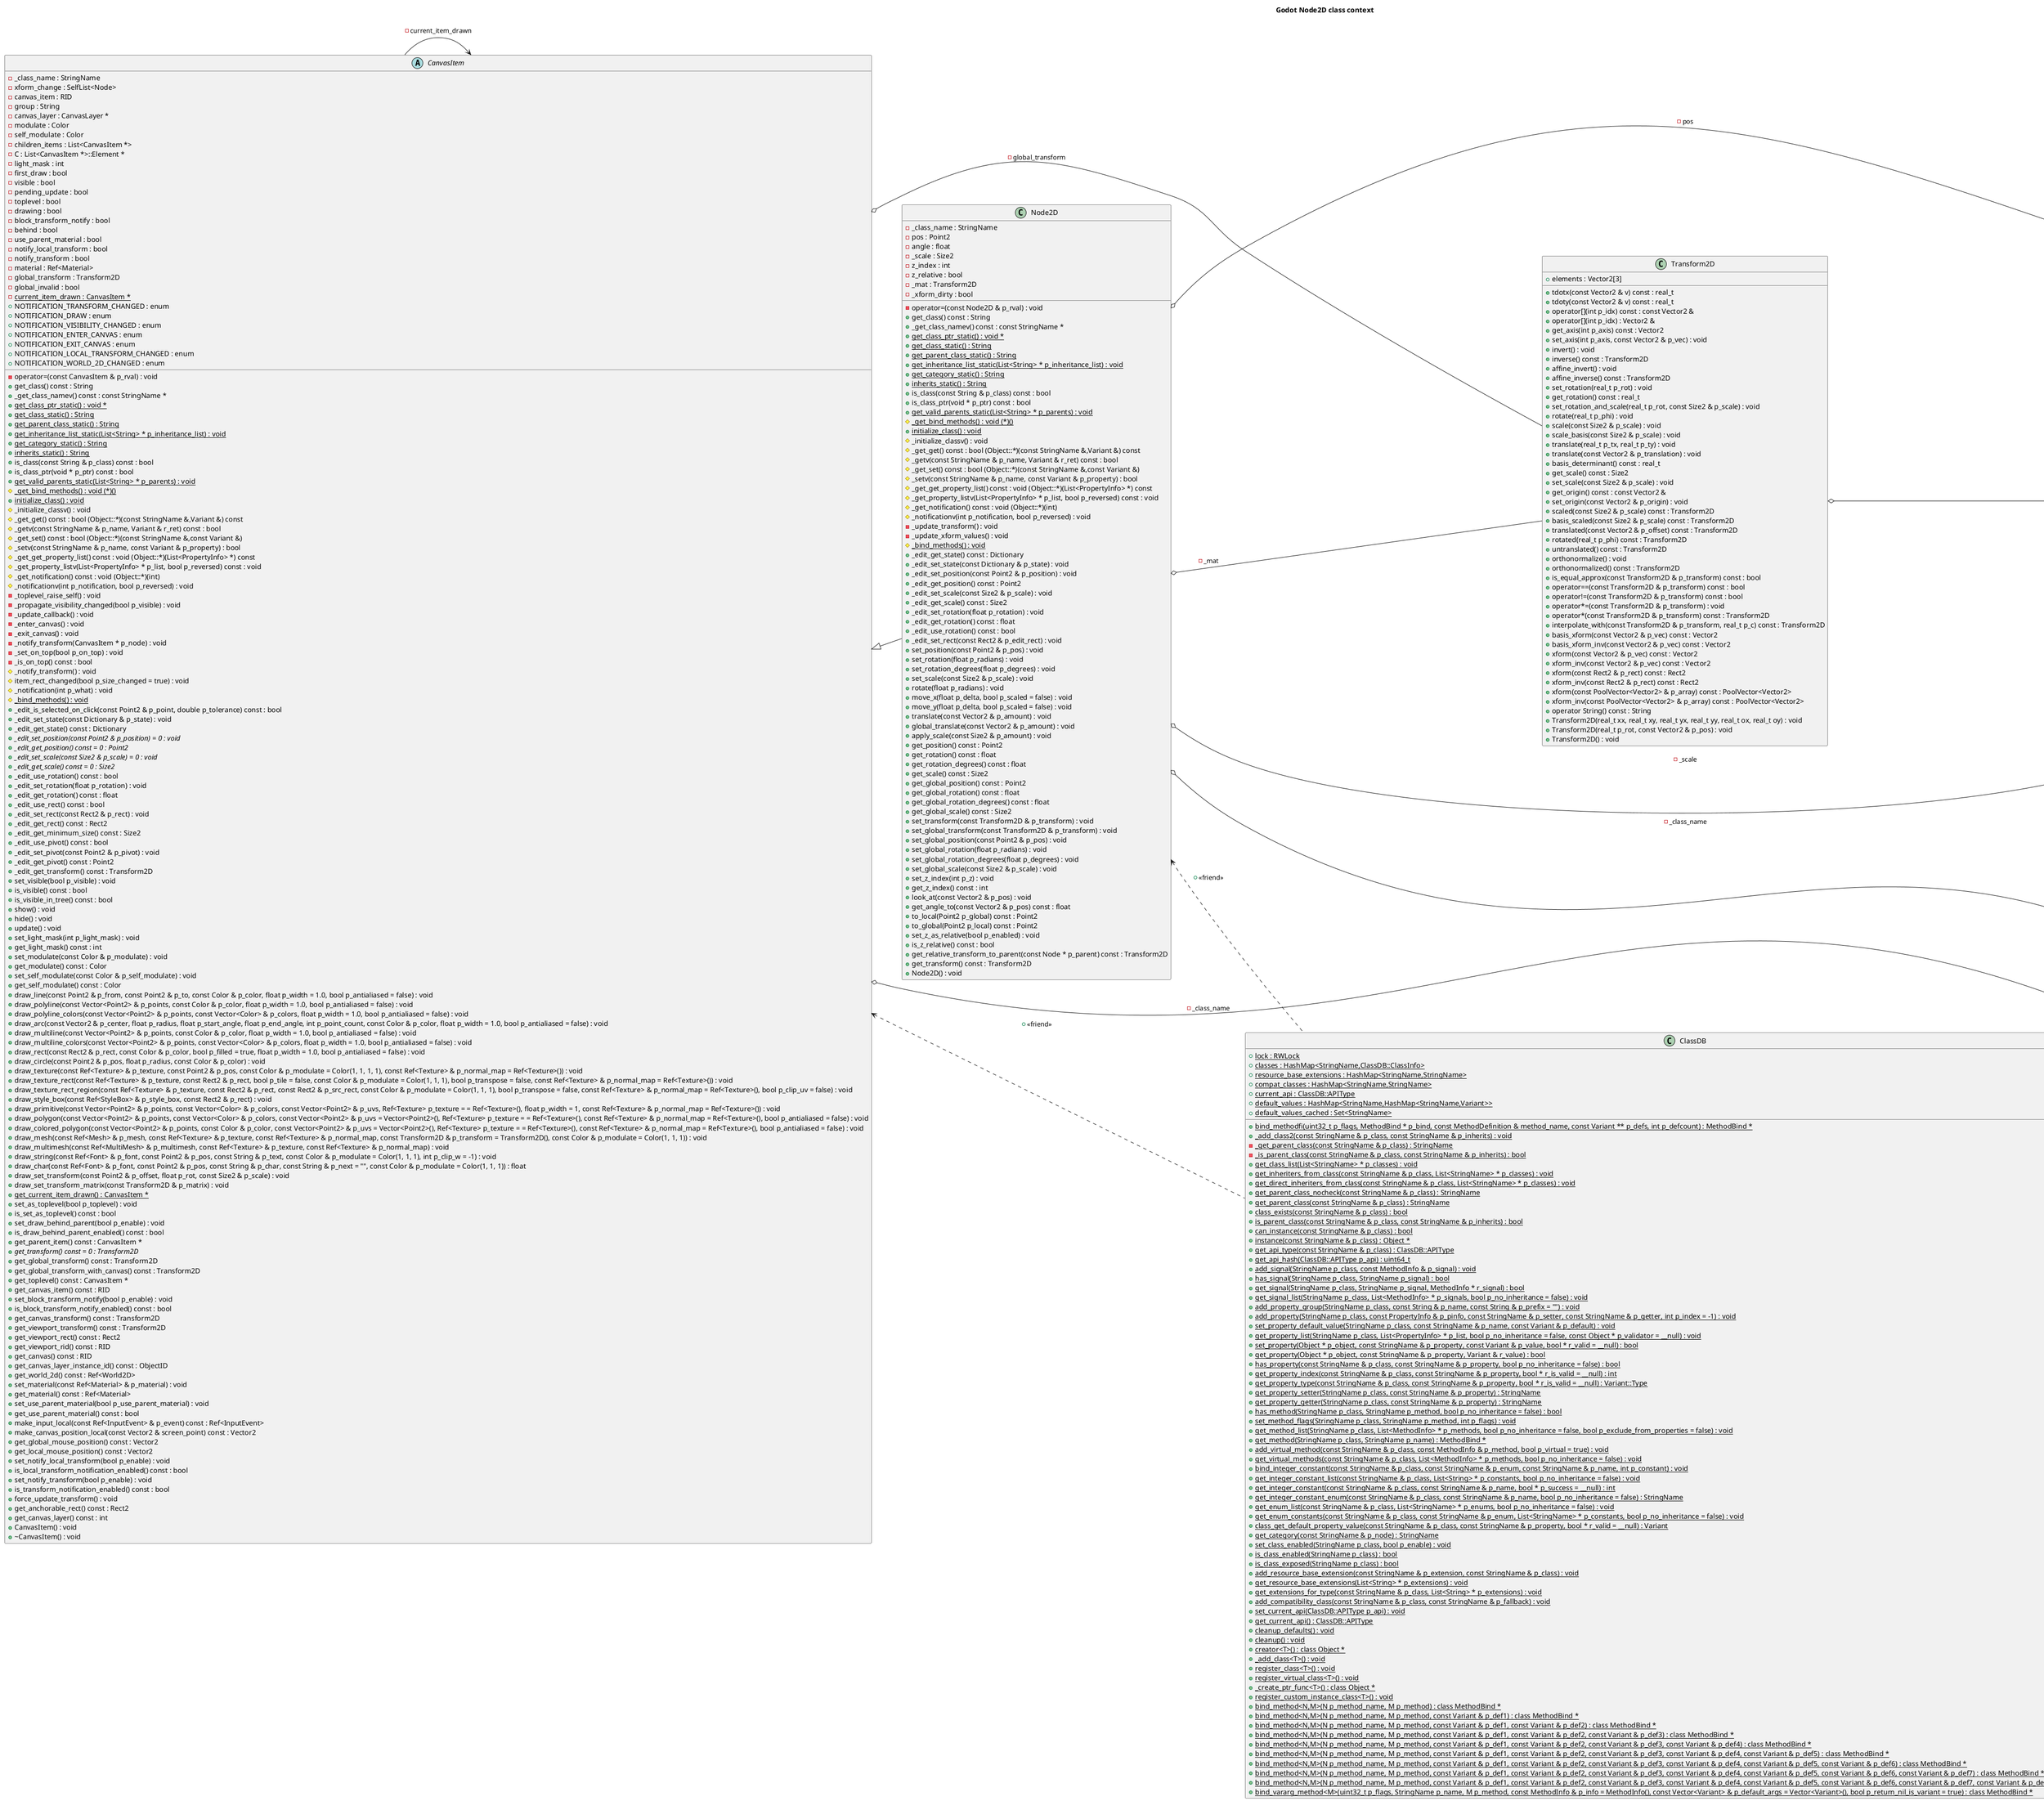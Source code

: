 @startuml
title Godot Node2D class context
left to right direction
class "Vector2" as C_0000053309527800613276
class C_0000053309527800613276 [[https://github.com/godotengine/godot/blob/faf3f883d1a25ec8a2b7a31ecc9e3363613b2478/./core/math/vector2.h#L39{Vector2}]] {
+operator[](int p_idx) : real_t &
+operator[](int p_idx) const : const real_t &
+normalize() : void
+normalized() const : Vector2
+is_normalized() const : bool
+length() const : real_t
+length_squared() const : real_t
+distance_to(const Vector2 & p_vector2) const : real_t
+distance_squared_to(const Vector2 & p_vector2) const : real_t
+angle_to(const Vector2 & p_vector2) const : real_t
+angle_to_point(const Vector2 & p_vector2) const : real_t
+direction_to(const Vector2 & p_to) const : Vector2
+dot(const Vector2 & p_other) const : real_t
+cross(const Vector2 & p_other) const : real_t
+posmod(const real_t p_mod) const : Vector2
+posmodv(const Vector2 & p_modv) const : Vector2
+project(const Vector2 & p_to) const : Vector2
+plane_project(real_t p_d, const Vector2 & p_vec) const : Vector2
+clamped(real_t p_len) const : Vector2
{static} +linear_interpolate(const Vector2 & p_a, const Vector2 & p_b, real_t p_weight) : Vector2
+linear_interpolate(const Vector2 & p_to, real_t p_weight) const : Vector2
+slerp(const Vector2 & p_to, real_t p_weight) const : Vector2
+cubic_interpolate(const Vector2 & p_b, const Vector2 & p_pre_a, const Vector2 & p_post_b, real_t p_weight) const : Vector2
+move_toward(const Vector2 & p_to, const real_t p_delta) const : Vector2
+slide(const Vector2 & p_normal) const : Vector2
+bounce(const Vector2 & p_normal) const : Vector2
+reflect(const Vector2 & p_normal) const : Vector2
+is_equal_approx(const Vector2 & p_v) const : bool
+operator+(const Vector2 & p_v) const : Vector2
+operator+=(const Vector2 & p_v) : void
+operator-(const Vector2 & p_v) const : Vector2
+operator-=(const Vector2 & p_v) : void
+operator*(const Vector2 & p_v1) const : Vector2
+operator*(const real_t & rvalue) const : Vector2
+operator*=(const real_t & rvalue) : void
+operator*=(const Vector2 & rvalue) : void
+operator/(const Vector2 & p_v1) const : Vector2
+operator/(const real_t & rvalue) const : Vector2
+operator/=(const real_t & rvalue) : void
+operator/=(const Vector2 & rvalue) : void
+operator-() const : Vector2
+operator==(const Vector2 & p_vec2) const : bool
+operator!=(const Vector2 & p_vec2) const : bool
+operator<(const Vector2 & p_vec2) const : bool
+operator>(const Vector2 & p_vec2) const : bool
+operator<=(const Vector2 & p_vec2) const : bool
+operator>=(const Vector2 & p_vec2) const : bool
+angle() const : real_t
+set_rotation(real_t p_radians) : void
+abs() const : Vector2
+rotated(real_t p_by) const : Vector2
+tangent() const : Vector2
+sign() const : Vector2
+floor() const : Vector2
+ceil() const : Vector2
+round() const : Vector2
+snapped(const Vector2 & p_by) const : Vector2
+aspect() const : real_t
+operator String() const : String
+Vector2(real_t p_x, real_t p_y) : void
+Vector2() : void
+ : Vector2::(anonymous_506878) [[[https://github.com/godotengine/godot/blob/faf3f883d1a25ec8a2b7a31ecc9e3363613b2478/./core/math/vector2.h#L46{}]]]
+ : Vector2::(anonymous_506983) [[[https://github.com/godotengine/godot/blob/faf3f883d1a25ec8a2b7a31ecc9e3363613b2478/./core/math/vector2.h#L50{}]]]
}
class "Transform2D" as C_0001296138246691404804
class C_0001296138246691404804 [[https://github.com/godotengine/godot/blob/faf3f883d1a25ec8a2b7a31ecc9e3363613b2478/./core/math/transform_2d.h#L37{Transform2D}]] {
+tdotx(const Vector2 & v) const : real_t
+tdoty(const Vector2 & v) const : real_t
+operator[](int p_idx) const : const Vector2 &
+operator[](int p_idx) : Vector2 &
+get_axis(int p_axis) const : Vector2
+set_axis(int p_axis, const Vector2 & p_vec) : void
+invert() : void
+inverse() const : Transform2D
+affine_invert() : void
+affine_inverse() const : Transform2D
+set_rotation(real_t p_rot) : void
+get_rotation() const : real_t
+set_rotation_and_scale(real_t p_rot, const Size2 & p_scale) : void
+rotate(real_t p_phi) : void
+scale(const Size2 & p_scale) : void
+scale_basis(const Size2 & p_scale) : void
+translate(real_t p_tx, real_t p_ty) : void
+translate(const Vector2 & p_translation) : void
+basis_determinant() const : real_t
+get_scale() const : Size2
+set_scale(const Size2 & p_scale) : void
+get_origin() const : const Vector2 &
+set_origin(const Vector2 & p_origin) : void
+scaled(const Size2 & p_scale) const : Transform2D
+basis_scaled(const Size2 & p_scale) const : Transform2D
+translated(const Vector2 & p_offset) const : Transform2D
+rotated(real_t p_phi) const : Transform2D
+untranslated() const : Transform2D
+orthonormalize() : void
+orthonormalized() const : Transform2D
+is_equal_approx(const Transform2D & p_transform) const : bool
+operator==(const Transform2D & p_transform) const : bool
+operator!=(const Transform2D & p_transform) const : bool
+operator*=(const Transform2D & p_transform) : void
+operator*(const Transform2D & p_transform) const : Transform2D
+interpolate_with(const Transform2D & p_transform, real_t p_c) const : Transform2D
+basis_xform(const Vector2 & p_vec) const : Vector2
+basis_xform_inv(const Vector2 & p_vec) const : Vector2
+xform(const Vector2 & p_vec) const : Vector2
+xform_inv(const Vector2 & p_vec) const : Vector2
+xform(const Rect2 & p_rect) const : Rect2
+xform_inv(const Rect2 & p_rect) const : Rect2
+xform(const PoolVector<Vector2> & p_array) const : PoolVector<Vector2>
+xform_inv(const PoolVector<Vector2> & p_array) const : PoolVector<Vector2>
+operator String() const : String
+Transform2D(real_t xx, real_t xy, real_t yx, real_t yy, real_t ox, real_t oy) : void
+Transform2D(real_t p_rot, const Vector2 & p_pos) : void
+Transform2D() : void
+elements : Vector2[3] [[[https://github.com/godotengine/godot/blob/faf3f883d1a25ec8a2b7a31ecc9e3363613b2478/./core/math/transform_2d.h#L49{elements}]]]
}
class "StringName" as C_0001858199404643284193
class C_0001858199404643284193 [[https://github.com/godotengine/godot/blob/faf3f883d1a25ec8a2b7a31ecc9e3363613b2478/./core/string_name.h#L44{StringName}]] {
-unref() : void
{static} -setup() : void
{static} -cleanup() : void
-StringName(StringName::_Data * p_data) : void
+operator const void *() const : const void *
+operator==(const String & p_name) const : bool
+operator==(const char * p_name) const : bool
+operator!=(const String & p_name) const : bool
+operator<(const StringName & p_name) const : bool
+operator==(const StringName & p_name) const : bool
+hash() const : uint32_t
+data_unique_pointer() const : const void *
+operator!=(const StringName & p_name) const : bool
+operator String() const : String
{static} +search(const char * p_name) : StringName
{static} +search(const CharType * p_name) : StringName
{static} +search(const String & p_name) : StringName
+operator=(const StringName & p_name) : void
+StringName(const char * p_name) : void
+StringName(const StringName & p_name) : void
+StringName(const String & p_name) : void
+StringName(const StaticCString & p_static_string) : void
+StringName() : void
+~StringName() : void
-_data : StringName::_Data * [[[https://github.com/godotengine/godot/blob/faf3f883d1a25ec8a2b7a31ecc9e3363613b2478/./core/string_name.h#L73{_data}]]]
-STRING_TABLE_BITS : enum
-STRING_TABLE_LEN : enum
-STRING_TABLE_MASK : enum
{static} -_table : StringName::_Data *[4096] [[[https://github.com/godotengine/godot/blob/faf3f883d1a25ec8a2b7a31ecc9e3363613b2478/./core/string_name.h#L71{_table}]]]
{static} -lock : Mutex [[[https://github.com/godotengine/godot/blob/faf3f883d1a25ec8a2b7a31ecc9e3363613b2478/./core/string_name.h#L85{lock}]]]
{static} -configured : bool [[[https://github.com/godotengine/godot/blob/faf3f883d1a25ec8a2b7a31ecc9e3363613b2478/./core/string_name.h#L88{configured}]]]
}
class "ClassDB" as C_0000104564426296396960
class C_0000104564426296396960 [[https://github.com/godotengine/godot/blob/faf3f883d1a25ec8a2b7a31ecc9e3363613b2478/./core/class_db.h#L94{ClassDB}]] {
{static} +bind_methodfi(uint32_t p_flags, MethodBind * p_bind, const MethodDefinition & method_name, const Variant ** p_defs, int p_defcount) : MethodBind *
{static} +_add_class2(const StringName & p_class, const StringName & p_inherits) : void
{static} -_get_parent_class(const StringName & p_class) : StringName
{static} -_is_parent_class(const StringName & p_class, const StringName & p_inherits) : bool
{static} +get_class_list(List<StringName> * p_classes) : void
{static} +get_inheriters_from_class(const StringName & p_class, List<StringName> * p_classes) : void
{static} +get_direct_inheriters_from_class(const StringName & p_class, List<StringName> * p_classes) : void
{static} +get_parent_class_nocheck(const StringName & p_class) : StringName
{static} +get_parent_class(const StringName & p_class) : StringName
{static} +class_exists(const StringName & p_class) : bool
{static} +is_parent_class(const StringName & p_class, const StringName & p_inherits) : bool
{static} +can_instance(const StringName & p_class) : bool
{static} +instance(const StringName & p_class) : Object *
{static} +get_api_type(const StringName & p_class) : ClassDB::APIType
{static} +get_api_hash(ClassDB::APIType p_api) : uint64_t
{static} +add_signal(StringName p_class, const MethodInfo & p_signal) : void
{static} +has_signal(StringName p_class, StringName p_signal) : bool
{static} +get_signal(StringName p_class, StringName p_signal, MethodInfo * r_signal) : bool
{static} +get_signal_list(StringName p_class, List<MethodInfo> * p_signals, bool p_no_inheritance = false) : void
{static} +add_property_group(StringName p_class, const String & p_name, const String & p_prefix = "") : void
{static} +add_property(StringName p_class, const PropertyInfo & p_pinfo, const StringName & p_setter, const StringName & p_getter, int p_index = -1) : void
{static} +set_property_default_value(StringName p_class, const StringName & p_name, const Variant & p_default) : void
{static} +get_property_list(StringName p_class, List<PropertyInfo> * p_list, bool p_no_inheritance = false, const Object * p_validator = __null) : void
{static} +set_property(Object * p_object, const StringName & p_property, const Variant & p_value, bool * r_valid = __null) : bool
{static} +get_property(Object * p_object, const StringName & p_property, Variant & r_value) : bool
{static} +has_property(const StringName & p_class, const StringName & p_property, bool p_no_inheritance = false) : bool
{static} +get_property_index(const StringName & p_class, const StringName & p_property, bool * r_is_valid = __null) : int
{static} +get_property_type(const StringName & p_class, const StringName & p_property, bool * r_is_valid = __null) : Variant::Type
{static} +get_property_setter(StringName p_class, const StringName & p_property) : StringName
{static} +get_property_getter(StringName p_class, const StringName & p_property) : StringName
{static} +has_method(StringName p_class, StringName p_method, bool p_no_inheritance = false) : bool
{static} +set_method_flags(StringName p_class, StringName p_method, int p_flags) : void
{static} +get_method_list(StringName p_class, List<MethodInfo> * p_methods, bool p_no_inheritance = false, bool p_exclude_from_properties = false) : void
{static} +get_method(StringName p_class, StringName p_name) : MethodBind *
{static} +add_virtual_method(const StringName & p_class, const MethodInfo & p_method, bool p_virtual = true) : void
{static} +get_virtual_methods(const StringName & p_class, List<MethodInfo> * p_methods, bool p_no_inheritance = false) : void
{static} +bind_integer_constant(const StringName & p_class, const StringName & p_enum, const StringName & p_name, int p_constant) : void
{static} +get_integer_constant_list(const StringName & p_class, List<String> * p_constants, bool p_no_inheritance = false) : void
{static} +get_integer_constant(const StringName & p_class, const StringName & p_name, bool * p_success = __null) : int
{static} +get_integer_constant_enum(const StringName & p_class, const StringName & p_name, bool p_no_inheritance = false) : StringName
{static} +get_enum_list(const StringName & p_class, List<StringName> * p_enums, bool p_no_inheritance = false) : void
{static} +get_enum_constants(const StringName & p_class, const StringName & p_enum, List<StringName> * p_constants, bool p_no_inheritance = false) : void
{static} +class_get_default_property_value(const StringName & p_class, const StringName & p_property, bool * r_valid = __null) : Variant
{static} +get_category(const StringName & p_node) : StringName
{static} +set_class_enabled(StringName p_class, bool p_enable) : void
{static} +is_class_enabled(StringName p_class) : bool
{static} +is_class_exposed(StringName p_class) : bool
{static} +add_resource_base_extension(const StringName & p_extension, const StringName & p_class) : void
{static} +get_resource_base_extensions(List<String> * p_extensions) : void
{static} +get_extensions_for_type(const StringName & p_class, List<String> * p_extensions) : void
{static} +add_compatibility_class(const StringName & p_class, const StringName & p_fallback) : void
{static} +set_current_api(ClassDB::APIType p_api) : void
{static} +get_current_api() : ClassDB::APIType
{static} +cleanup_defaults() : void
{static} +cleanup() : void
{static} +creator<T>() : class Object *
{static} +_add_class<T>() : void
{static} +register_class<T>() : void
{static} +register_virtual_class<T>() : void
{static} +_create_ptr_func<T>() : class Object *
{static} +register_custom_instance_class<T>() : void
{static} +bind_method<N,M>(N p_method_name, M p_method) : class MethodBind *
{static} +bind_method<N,M>(N p_method_name, M p_method, const Variant & p_def1) : class MethodBind *
{static} +bind_method<N,M>(N p_method_name, M p_method, const Variant & p_def1, const Variant & p_def2) : class MethodBind *
{static} +bind_method<N,M>(N p_method_name, M p_method, const Variant & p_def1, const Variant & p_def2, const Variant & p_def3) : class MethodBind *
{static} +bind_method<N,M>(N p_method_name, M p_method, const Variant & p_def1, const Variant & p_def2, const Variant & p_def3, const Variant & p_def4) : class MethodBind *
{static} +bind_method<N,M>(N p_method_name, M p_method, const Variant & p_def1, const Variant & p_def2, const Variant & p_def3, const Variant & p_def4, const Variant & p_def5) : class MethodBind *
{static} +bind_method<N,M>(N p_method_name, M p_method, const Variant & p_def1, const Variant & p_def2, const Variant & p_def3, const Variant & p_def4, const Variant & p_def5, const Variant & p_def6) : class MethodBind *
{static} +bind_method<N,M>(N p_method_name, M p_method, const Variant & p_def1, const Variant & p_def2, const Variant & p_def3, const Variant & p_def4, const Variant & p_def5, const Variant & p_def6, const Variant & p_def7) : class MethodBind *
{static} +bind_method<N,M>(N p_method_name, M p_method, const Variant & p_def1, const Variant & p_def2, const Variant & p_def3, const Variant & p_def4, const Variant & p_def5, const Variant & p_def6, const Variant & p_def7, const Variant & p_def8) : class MethodBind *
{static} +bind_vararg_method<M>(uint32_t p_flags, StringName p_name, M p_method, const MethodInfo & p_info = MethodInfo(), const Vector<Variant> & p_default_args = Vector<Variant>(), bool p_return_nil_is_variant = true) : class MethodBind *
{static} +lock : RWLock [[[https://github.com/godotengine/godot/blob/faf3f883d1a25ec8a2b7a31ecc9e3363613b2478/./core/class_db.h#L146{lock}]]]
{static} +classes : HashMap<StringName,ClassDB::ClassInfo> [[[https://github.com/godotengine/godot/blob/faf3f883d1a25ec8a2b7a31ecc9e3363613b2478/./core/class_db.h#L147{classes}]]]
{static} +resource_base_extensions : HashMap<StringName,StringName> [[[https://github.com/godotengine/godot/blob/faf3f883d1a25ec8a2b7a31ecc9e3363613b2478/./core/class_db.h#L148{resource_base_extensions}]]]
{static} +compat_classes : HashMap<StringName,StringName> [[[https://github.com/godotengine/godot/blob/faf3f883d1a25ec8a2b7a31ecc9e3363613b2478/./core/class_db.h#L149{compat_classes}]]]
{static} +current_api : ClassDB::APIType [[[https://github.com/godotengine/godot/blob/faf3f883d1a25ec8a2b7a31ecc9e3363613b2478/./core/class_db.h#L157{current_api}]]]
{static} +default_values : HashMap<StringName,HashMap<StringName,Variant>> [[[https://github.com/godotengine/godot/blob/faf3f883d1a25ec8a2b7a31ecc9e3363613b2478/./core/class_db.h#L161{default_values}]]]
{static} +default_values_cached : Set<StringName> [[[https://github.com/godotengine/godot/blob/faf3f883d1a25ec8a2b7a31ecc9e3363613b2478/./core/class_db.h#L162{default_values_cached}]]]
}
abstract "CanvasItem" as C_0002074383603489565895
abstract C_0002074383603489565895 [[https://github.com/godotengine/godot/blob/faf3f883d1a25ec8a2b7a31ecc9e3363613b2478/./scene/2d/canvas_item.h#L165{CanvasItem}]] {
-operator=(const CanvasItem & p_rval) : void
+get_class() const : String
+_get_class_namev() const : const StringName *
{static} +get_class_ptr_static() : void *
{static} +get_class_static() : String
{static} +get_parent_class_static() : String
{static} +get_inheritance_list_static(List<String> * p_inheritance_list) : void
{static} +get_category_static() : String
{static} +inherits_static() : String
+is_class(const String & p_class) const : bool
+is_class_ptr(void * p_ptr) const : bool
{static} +get_valid_parents_static(List<String> * p_parents) : void
{static} #_get_bind_methods() : void (*)()
{static} +initialize_class() : void
#_initialize_classv() : void
#_get_get() const : bool (Object::*)(const StringName &,Variant &) const
#_getv(const StringName & p_name, Variant & r_ret) const : bool
#_get_set() const : bool (Object::*)(const StringName &,const Variant &)
#_setv(const StringName & p_name, const Variant & p_property) : bool
#_get_get_property_list() const : void (Object::*)(List<PropertyInfo> *) const
#_get_property_listv(List<PropertyInfo> * p_list, bool p_reversed) const : void
#_get_notification() const : void (Object::*)(int)
#_notificationv(int p_notification, bool p_reversed) : void
-_toplevel_raise_self() : void
-_propagate_visibility_changed(bool p_visible) : void
-_update_callback() : void
-_enter_canvas() : void
-_exit_canvas() : void
-_notify_transform(CanvasItem * p_node) : void
-_set_on_top(bool p_on_top) : void
-_is_on_top() const : bool
#_notify_transform() : void
#item_rect_changed(bool p_size_changed = true) : void
#_notification(int p_what) : void
{static} #_bind_methods() : void
+_edit_is_selected_on_click(const Point2 & p_point, double p_tolerance) const : bool
+_edit_set_state(const Dictionary & p_state) : void
+_edit_get_state() const : Dictionary
{abstract} +_edit_set_position(const Point2 & p_position) = 0 : void
{abstract} +_edit_get_position() const = 0 : Point2
{abstract} +_edit_set_scale(const Size2 & p_scale) = 0 : void
{abstract} +_edit_get_scale() const = 0 : Size2
+_edit_use_rotation() const : bool
+_edit_set_rotation(float p_rotation) : void
+_edit_get_rotation() const : float
+_edit_use_rect() const : bool
+_edit_set_rect(const Rect2 & p_rect) : void
+_edit_get_rect() const : Rect2
+_edit_get_minimum_size() const : Size2
+_edit_use_pivot() const : bool
+_edit_set_pivot(const Point2 & p_pivot) : void
+_edit_get_pivot() const : Point2
+_edit_get_transform() const : Transform2D
+set_visible(bool p_visible) : void
+is_visible() const : bool
+is_visible_in_tree() const : bool
+show() : void
+hide() : void
+update() : void
+set_light_mask(int p_light_mask) : void
+get_light_mask() const : int
+set_modulate(const Color & p_modulate) : void
+get_modulate() const : Color
+set_self_modulate(const Color & p_self_modulate) : void
+get_self_modulate() const : Color
+draw_line(const Point2 & p_from, const Point2 & p_to, const Color & p_color, float p_width = 1.0, bool p_antialiased = false) : void
+draw_polyline(const Vector<Point2> & p_points, const Color & p_color, float p_width = 1.0, bool p_antialiased = false) : void
+draw_polyline_colors(const Vector<Point2> & p_points, const Vector<Color> & p_colors, float p_width = 1.0, bool p_antialiased = false) : void
+draw_arc(const Vector2 & p_center, float p_radius, float p_start_angle, float p_end_angle, int p_point_count, const Color & p_color, float p_width = 1.0, bool p_antialiased = false) : void
+draw_multiline(const Vector<Point2> & p_points, const Color & p_color, float p_width = 1.0, bool p_antialiased = false) : void
+draw_multiline_colors(const Vector<Point2> & p_points, const Vector<Color> & p_colors, float p_width = 1.0, bool p_antialiased = false) : void
+draw_rect(const Rect2 & p_rect, const Color & p_color, bool p_filled = true, float p_width = 1.0, bool p_antialiased = false) : void
+draw_circle(const Point2 & p_pos, float p_radius, const Color & p_color) : void
+draw_texture(const Ref<Texture> & p_texture, const Point2 & p_pos, const Color & p_modulate = Color(1, 1, 1, 1), const Ref<Texture> & p_normal_map = Ref<Texture>()) : void
+draw_texture_rect(const Ref<Texture> & p_texture, const Rect2 & p_rect, bool p_tile = false, const Color & p_modulate = Color(1, 1, 1), bool p_transpose = false, const Ref<Texture> & p_normal_map = Ref<Texture>()) : void
+draw_texture_rect_region(const Ref<Texture> & p_texture, const Rect2 & p_rect, const Rect2 & p_src_rect, const Color & p_modulate = Color(1, 1, 1), bool p_transpose = false, const Ref<Texture> & p_normal_map = Ref<Texture>(), bool p_clip_uv = false) : void
+draw_style_box(const Ref<StyleBox> & p_style_box, const Rect2 & p_rect) : void
+draw_primitive(const Vector<Point2> & p_points, const Vector<Color> & p_colors, const Vector<Point2> & p_uvs, Ref<Texture> p_texture = = Ref<Texture>(), float p_width = 1, const Ref<Texture> & p_normal_map = Ref<Texture>()) : void
+draw_polygon(const Vector<Point2> & p_points, const Vector<Color> & p_colors, const Vector<Point2> & p_uvs = Vector<Point2>(), Ref<Texture> p_texture = = Ref<Texture>(), const Ref<Texture> & p_normal_map = Ref<Texture>(), bool p_antialiased = false) : void
+draw_colored_polygon(const Vector<Point2> & p_points, const Color & p_color, const Vector<Point2> & p_uvs = Vector<Point2>(), Ref<Texture> p_texture = = Ref<Texture>(), const Ref<Texture> & p_normal_map = Ref<Texture>(), bool p_antialiased = false) : void
+draw_mesh(const Ref<Mesh> & p_mesh, const Ref<Texture> & p_texture, const Ref<Texture> & p_normal_map, const Transform2D & p_transform = Transform2D(), const Color & p_modulate = Color(1, 1, 1)) : void
+draw_multimesh(const Ref<MultiMesh> & p_multimesh, const Ref<Texture> & p_texture, const Ref<Texture> & p_normal_map) : void
+draw_string(const Ref<Font> & p_font, const Point2 & p_pos, const String & p_text, const Color & p_modulate = Color(1, 1, 1), int p_clip_w = -1) : void
+draw_char(const Ref<Font> & p_font, const Point2 & p_pos, const String & p_char, const String & p_next = "", const Color & p_modulate = Color(1, 1, 1)) : float
+draw_set_transform(const Point2 & p_offset, float p_rot, const Size2 & p_scale) : void
+draw_set_transform_matrix(const Transform2D & p_matrix) : void
{static} +get_current_item_drawn() : CanvasItem *
+set_as_toplevel(bool p_toplevel) : void
+is_set_as_toplevel() const : bool
+set_draw_behind_parent(bool p_enable) : void
+is_draw_behind_parent_enabled() const : bool
+get_parent_item() const : CanvasItem *
{abstract} +get_transform() const = 0 : Transform2D
+get_global_transform() const : Transform2D
+get_global_transform_with_canvas() const : Transform2D
+get_toplevel() const : CanvasItem *
+get_canvas_item() const : RID
+set_block_transform_notify(bool p_enable) : void
+is_block_transform_notify_enabled() const : bool
+get_canvas_transform() const : Transform2D
+get_viewport_transform() const : Transform2D
+get_viewport_rect() const : Rect2
+get_viewport_rid() const : RID
+get_canvas() const : RID
+get_canvas_layer_instance_id() const : ObjectID
+get_world_2d() const : Ref<World2D>
+set_material(const Ref<Material> & p_material) : void
+get_material() const : Ref<Material>
+set_use_parent_material(bool p_use_parent_material) : void
+get_use_parent_material() const : bool
+make_input_local(const Ref<InputEvent> & p_event) const : Ref<InputEvent>
+make_canvas_position_local(const Vector2 & screen_point) const : Vector2
+get_global_mouse_position() const : Vector2
+get_local_mouse_position() const : Vector2
+set_notify_local_transform(bool p_enable) : void
+is_local_transform_notification_enabled() const : bool
+set_notify_transform(bool p_enable) : void
+is_transform_notification_enabled() const : bool
+force_update_transform() : void
+get_anchorable_rect() const : Rect2
+get_canvas_layer() const : int
+CanvasItem() : void
+~CanvasItem() : void
-_class_name : StringName
-xform_change : SelfList<Node> [[[https://github.com/godotengine/godot/blob/faf3f883d1a25ec8a2b7a31ecc9e3363613b2478/./scene/2d/canvas_item.h#L181{xform_change}]]]
-canvas_item : RID [[[https://github.com/godotengine/godot/blob/faf3f883d1a25ec8a2b7a31ecc9e3363613b2478/./scene/2d/canvas_item.h#L183{canvas_item}]]]
-group : String [[[https://github.com/godotengine/godot/blob/faf3f883d1a25ec8a2b7a31ecc9e3363613b2478/./scene/2d/canvas_item.h#L184{group}]]]
-canvas_layer : CanvasLayer * [[[https://github.com/godotengine/godot/blob/faf3f883d1a25ec8a2b7a31ecc9e3363613b2478/./scene/2d/canvas_item.h#L186{canvas_layer}]]]
-modulate : Color [[[https://github.com/godotengine/godot/blob/faf3f883d1a25ec8a2b7a31ecc9e3363613b2478/./scene/2d/canvas_item.h#L188{modulate}]]]
-self_modulate : Color [[[https://github.com/godotengine/godot/blob/faf3f883d1a25ec8a2b7a31ecc9e3363613b2478/./scene/2d/canvas_item.h#L189{self_modulate}]]]
-children_items : List<CanvasItem *> [[[https://github.com/godotengine/godot/blob/faf3f883d1a25ec8a2b7a31ecc9e3363613b2478/./scene/2d/canvas_item.h#L191{children_items}]]]
-C : List<CanvasItem *>::Element * [[[https://github.com/godotengine/godot/blob/faf3f883d1a25ec8a2b7a31ecc9e3363613b2478/./scene/2d/canvas_item.h#L192{C}]]]
-light_mask : int [[[https://github.com/godotengine/godot/blob/faf3f883d1a25ec8a2b7a31ecc9e3363613b2478/./scene/2d/canvas_item.h#L194{light_mask}]]]
-first_draw : bool [[[https://github.com/godotengine/godot/blob/faf3f883d1a25ec8a2b7a31ecc9e3363613b2478/./scene/2d/canvas_item.h#L196{first_draw}]]]
-visible : bool [[[https://github.com/godotengine/godot/blob/faf3f883d1a25ec8a2b7a31ecc9e3363613b2478/./scene/2d/canvas_item.h#L197{visible}]]]
-pending_update : bool [[[https://github.com/godotengine/godot/blob/faf3f883d1a25ec8a2b7a31ecc9e3363613b2478/./scene/2d/canvas_item.h#L198{pending_update}]]]
-toplevel : bool [[[https://github.com/godotengine/godot/blob/faf3f883d1a25ec8a2b7a31ecc9e3363613b2478/./scene/2d/canvas_item.h#L199{toplevel}]]]
-drawing : bool [[[https://github.com/godotengine/godot/blob/faf3f883d1a25ec8a2b7a31ecc9e3363613b2478/./scene/2d/canvas_item.h#L200{drawing}]]]
-block_transform_notify : bool [[[https://github.com/godotengine/godot/blob/faf3f883d1a25ec8a2b7a31ecc9e3363613b2478/./scene/2d/canvas_item.h#L201{block_transform_notify}]]]
-behind : bool [[[https://github.com/godotengine/godot/blob/faf3f883d1a25ec8a2b7a31ecc9e3363613b2478/./scene/2d/canvas_item.h#L202{behind}]]]
-use_parent_material : bool [[[https://github.com/godotengine/godot/blob/faf3f883d1a25ec8a2b7a31ecc9e3363613b2478/./scene/2d/canvas_item.h#L203{use_parent_material}]]]
-notify_local_transform : bool [[[https://github.com/godotengine/godot/blob/faf3f883d1a25ec8a2b7a31ecc9e3363613b2478/./scene/2d/canvas_item.h#L204{notify_local_transform}]]]
-notify_transform : bool [[[https://github.com/godotengine/godot/blob/faf3f883d1a25ec8a2b7a31ecc9e3363613b2478/./scene/2d/canvas_item.h#L205{notify_transform}]]]
-material : Ref<Material> [[[https://github.com/godotengine/godot/blob/faf3f883d1a25ec8a2b7a31ecc9e3363613b2478/./scene/2d/canvas_item.h#L207{material}]]]
-global_transform : Transform2D [[[https://github.com/godotengine/godot/blob/faf3f883d1a25ec8a2b7a31ecc9e3363613b2478/./scene/2d/canvas_item.h#L209{global_transform}]]]
-global_invalid : bool [[[https://github.com/godotengine/godot/blob/faf3f883d1a25ec8a2b7a31ecc9e3363613b2478/./scene/2d/canvas_item.h#L210{global_invalid}]]]
{static} -current_item_drawn : CanvasItem * [[[https://github.com/godotengine/godot/blob/faf3f883d1a25ec8a2b7a31ecc9e3363613b2478/./scene/2d/canvas_item.h#L226{current_item_drawn}]]]
+NOTIFICATION_TRANSFORM_CHANGED : enum
+NOTIFICATION_DRAW : enum
+NOTIFICATION_VISIBILITY_CHANGED : enum
+NOTIFICATION_ENTER_CANVAS : enum
+NOTIFICATION_EXIT_CANVAS : enum
+NOTIFICATION_LOCAL_TRANSFORM_CHANGED : enum
+NOTIFICATION_WORLD_2D_CHANGED : enum
}
class "Node2D" as C_0002289363354048605759
class C_0002289363354048605759 [[https://github.com/godotengine/godot/blob/faf3f883d1a25ec8a2b7a31ecc9e3363613b2478/scene/2d/node_2d.h#L36{Node2D}]] {
-operator=(const Node2D & p_rval) : void
+get_class() const : String
+_get_class_namev() const : const StringName *
{static} +get_class_ptr_static() : void *
{static} +get_class_static() : String
{static} +get_parent_class_static() : String
{static} +get_inheritance_list_static(List<String> * p_inheritance_list) : void
{static} +get_category_static() : String
{static} +inherits_static() : String
+is_class(const String & p_class) const : bool
+is_class_ptr(void * p_ptr) const : bool
{static} +get_valid_parents_static(List<String> * p_parents) : void
{static} #_get_bind_methods() : void (*)()
{static} +initialize_class() : void
#_initialize_classv() : void
#_get_get() const : bool (Object::*)(const StringName &,Variant &) const
#_getv(const StringName & p_name, Variant & r_ret) const : bool
#_get_set() const : bool (Object::*)(const StringName &,const Variant &)
#_setv(const StringName & p_name, const Variant & p_property) : bool
#_get_get_property_list() const : void (Object::*)(List<PropertyInfo> *) const
#_get_property_listv(List<PropertyInfo> * p_list, bool p_reversed) const : void
#_get_notification() const : void (Object::*)(int)
#_notificationv(int p_notification, bool p_reversed) : void
-_update_transform() : void
-_update_xform_values() : void
{static} #_bind_methods() : void
+_edit_get_state() const : Dictionary
+_edit_set_state(const Dictionary & p_state) : void
+_edit_set_position(const Point2 & p_position) : void
+_edit_get_position() const : Point2
+_edit_set_scale(const Size2 & p_scale) : void
+_edit_get_scale() const : Size2
+_edit_set_rotation(float p_rotation) : void
+_edit_get_rotation() const : float
+_edit_use_rotation() const : bool
+_edit_set_rect(const Rect2 & p_edit_rect) : void
+set_position(const Point2 & p_pos) : void
+set_rotation(float p_radians) : void
+set_rotation_degrees(float p_degrees) : void
+set_scale(const Size2 & p_scale) : void
+rotate(float p_radians) : void
+move_x(float p_delta, bool p_scaled = false) : void
+move_y(float p_delta, bool p_scaled = false) : void
+translate(const Vector2 & p_amount) : void
+global_translate(const Vector2 & p_amount) : void
+apply_scale(const Size2 & p_amount) : void
+get_position() const : Point2
+get_rotation() const : float
+get_rotation_degrees() const : float
+get_scale() const : Size2
+get_global_position() const : Point2
+get_global_rotation() const : float
+get_global_rotation_degrees() const : float
+get_global_scale() const : Size2
+set_transform(const Transform2D & p_transform) : void
+set_global_transform(const Transform2D & p_transform) : void
+set_global_position(const Point2 & p_pos) : void
+set_global_rotation(float p_radians) : void
+set_global_rotation_degrees(float p_degrees) : void
+set_global_scale(const Size2 & p_scale) : void
+set_z_index(int p_z) : void
+get_z_index() const : int
+look_at(const Vector2 & p_pos) : void
+get_angle_to(const Vector2 & p_pos) const : float
+to_local(Point2 p_global) const : Point2
+to_global(Point2 p_local) const : Point2
+set_z_as_relative(bool p_enabled) : void
+is_z_relative() const : bool
+get_relative_transform_to_parent(const Node * p_parent) const : Transform2D
+get_transform() const : Transform2D
+Node2D() : void
-_class_name : StringName
-pos : Point2 [[[https://github.com/godotengine/godot/blob/faf3f883d1a25ec8a2b7a31ecc9e3363613b2478/scene/2d/node_2d.h#L40{pos}]]]
-angle : float [[[https://github.com/godotengine/godot/blob/faf3f883d1a25ec8a2b7a31ecc9e3363613b2478/scene/2d/node_2d.h#L41{angle}]]]
-_scale : Size2 [[[https://github.com/godotengine/godot/blob/faf3f883d1a25ec8a2b7a31ecc9e3363613b2478/scene/2d/node_2d.h#L42{_scale}]]]
-z_index : int [[[https://github.com/godotengine/godot/blob/faf3f883d1a25ec8a2b7a31ecc9e3363613b2478/scene/2d/node_2d.h#L43{z_index}]]]
-z_relative : bool [[[https://github.com/godotengine/godot/blob/faf3f883d1a25ec8a2b7a31ecc9e3363613b2478/scene/2d/node_2d.h#L44{z_relative}]]]
-_mat : Transform2D [[[https://github.com/godotengine/godot/blob/faf3f883d1a25ec8a2b7a31ecc9e3363613b2478/scene/2d/node_2d.h#L46{_mat}]]]
-_xform_dirty : bool [[[https://github.com/godotengine/godot/blob/faf3f883d1a25ec8a2b7a31ecc9e3363613b2478/scene/2d/node_2d.h#L48{_xform_dirty}]]]
}
C_0001296138246691404804 o-- C_0000053309527800613276 : +elements
C_0000104564426296396960 --> C_0001858199404643284193 : +classes
C_0000104564426296396960 --> C_0001858199404643284193 : +resource_base_extensions
C_0000104564426296396960 --> C_0001858199404643284193 : +compat_classes
C_0000104564426296396960 --> C_0001858199404643284193 : +default_values
C_0000104564426296396960 --> C_0001858199404643284193 : +default_values_cached
C_0002074383603489565895 o-- C_0001858199404643284193 : -_class_name
C_0002074383603489565895 o-- C_0001296138246691404804 : -global_transform
C_0002074383603489565895 --> C_0002074383603489565895 : -current_item_drawn
C_0002074383603489565895 <.. C_0000104564426296396960 : +<<friend>>
C_0002289363354048605759 o-- C_0001858199404643284193 : -_class_name
C_0002289363354048605759 o-- C_0000053309527800613276 : -pos
C_0002289363354048605759 o-- C_0000053309527800613276 : -_scale
C_0002289363354048605759 o-- C_0001296138246691404804 : -_mat
C_0002289363354048605759 <.. C_0000104564426296396960 : +<<friend>>
C_0002074383603489565895 <|-- C_0002289363354048605759

'Generated with clang-uml, version 0.3.5-1-g9a5a152
'LLVM version Ubuntu clang version 15.0.6
@enduml
